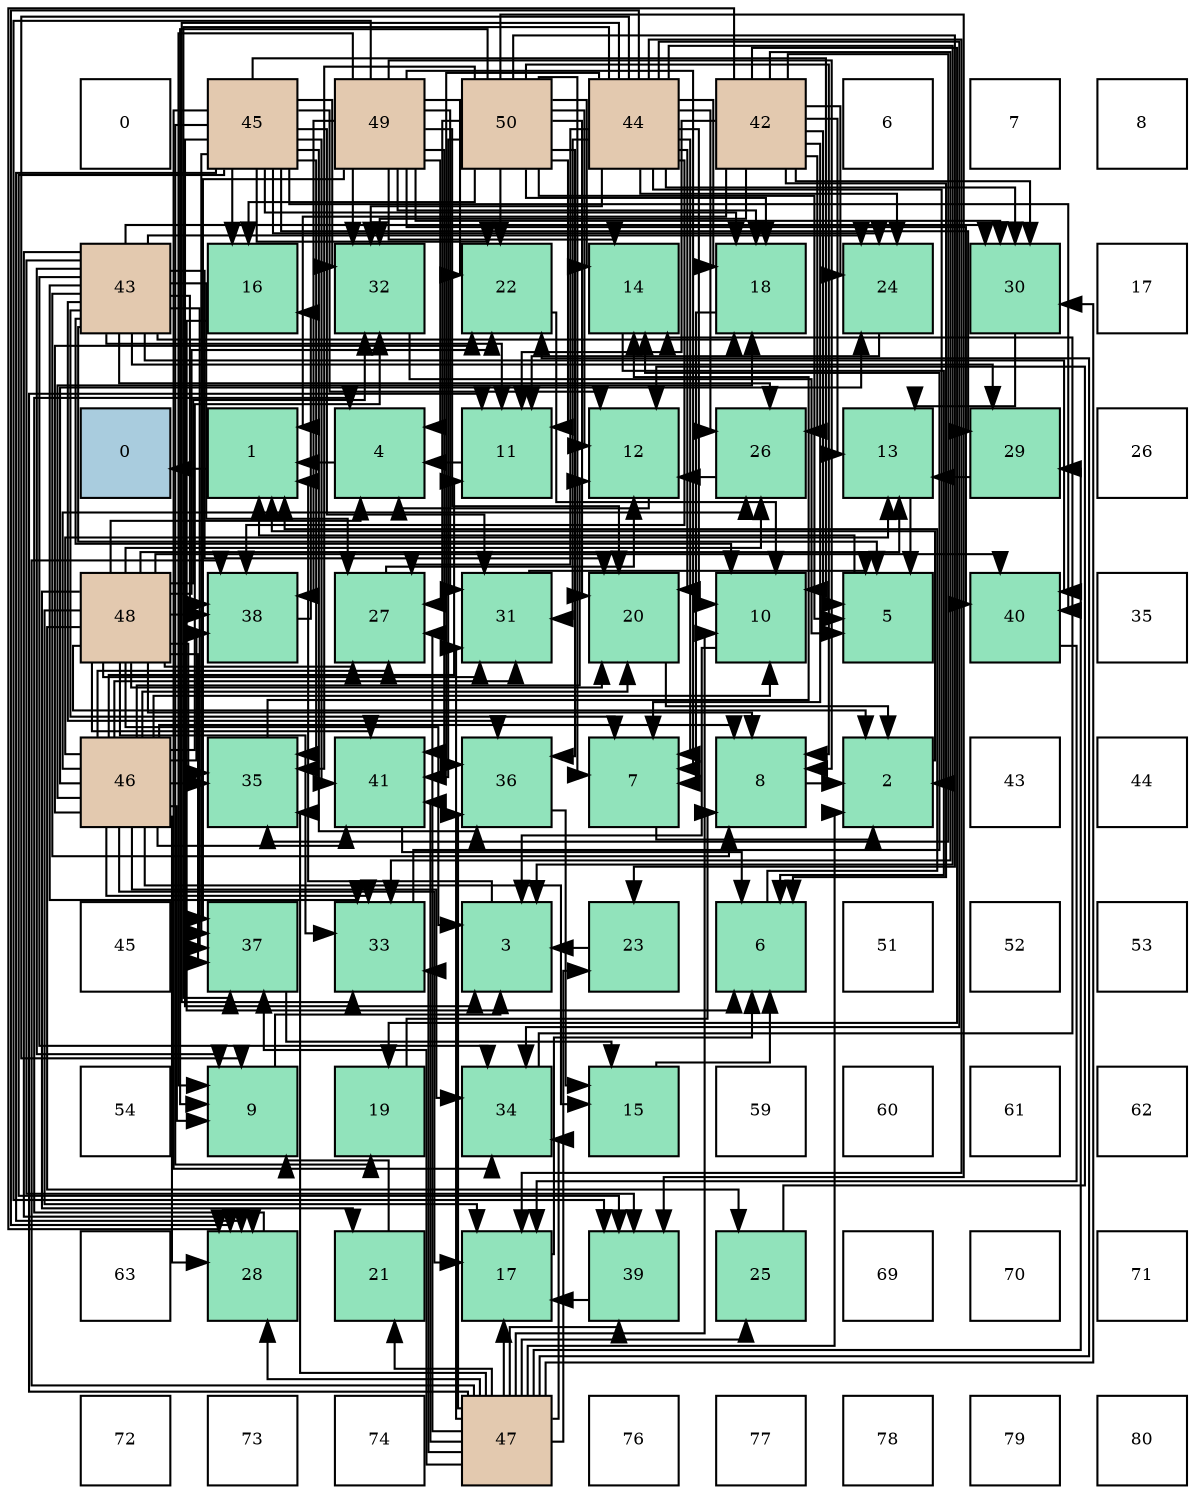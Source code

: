 digraph layout{
 rankdir=TB;
 splines=ortho;
 node [style=filled shape=square fixedsize=true width=0.6];
0[label="0", fontsize=8, fillcolor="#ffffff"];
1[label="45", fontsize=8, fillcolor="#e3c9af"];
2[label="49", fontsize=8, fillcolor="#e3c9af"];
3[label="50", fontsize=8, fillcolor="#e3c9af"];
4[label="44", fontsize=8, fillcolor="#e3c9af"];
5[label="42", fontsize=8, fillcolor="#e3c9af"];
6[label="6", fontsize=8, fillcolor="#ffffff"];
7[label="7", fontsize=8, fillcolor="#ffffff"];
8[label="8", fontsize=8, fillcolor="#ffffff"];
9[label="43", fontsize=8, fillcolor="#e3c9af"];
10[label="16", fontsize=8, fillcolor="#91e3bb"];
11[label="32", fontsize=8, fillcolor="#91e3bb"];
12[label="22", fontsize=8, fillcolor="#91e3bb"];
13[label="14", fontsize=8, fillcolor="#91e3bb"];
14[label="18", fontsize=8, fillcolor="#91e3bb"];
15[label="24", fontsize=8, fillcolor="#91e3bb"];
16[label="30", fontsize=8, fillcolor="#91e3bb"];
17[label="17", fontsize=8, fillcolor="#ffffff"];
18[label="0", fontsize=8, fillcolor="#a9ccde"];
19[label="1", fontsize=8, fillcolor="#91e3bb"];
20[label="4", fontsize=8, fillcolor="#91e3bb"];
21[label="11", fontsize=8, fillcolor="#91e3bb"];
22[label="12", fontsize=8, fillcolor="#91e3bb"];
23[label="26", fontsize=8, fillcolor="#91e3bb"];
24[label="13", fontsize=8, fillcolor="#91e3bb"];
25[label="29", fontsize=8, fillcolor="#91e3bb"];
26[label="26", fontsize=8, fillcolor="#ffffff"];
27[label="48", fontsize=8, fillcolor="#e3c9af"];
28[label="38", fontsize=8, fillcolor="#91e3bb"];
29[label="27", fontsize=8, fillcolor="#91e3bb"];
30[label="31", fontsize=8, fillcolor="#91e3bb"];
31[label="20", fontsize=8, fillcolor="#91e3bb"];
32[label="10", fontsize=8, fillcolor="#91e3bb"];
33[label="5", fontsize=8, fillcolor="#91e3bb"];
34[label="40", fontsize=8, fillcolor="#91e3bb"];
35[label="35", fontsize=8, fillcolor="#ffffff"];
36[label="46", fontsize=8, fillcolor="#e3c9af"];
37[label="35", fontsize=8, fillcolor="#91e3bb"];
38[label="41", fontsize=8, fillcolor="#91e3bb"];
39[label="36", fontsize=8, fillcolor="#91e3bb"];
40[label="7", fontsize=8, fillcolor="#91e3bb"];
41[label="8", fontsize=8, fillcolor="#91e3bb"];
42[label="2", fontsize=8, fillcolor="#91e3bb"];
43[label="43", fontsize=8, fillcolor="#ffffff"];
44[label="44", fontsize=8, fillcolor="#ffffff"];
45[label="45", fontsize=8, fillcolor="#ffffff"];
46[label="37", fontsize=8, fillcolor="#91e3bb"];
47[label="33", fontsize=8, fillcolor="#91e3bb"];
48[label="3", fontsize=8, fillcolor="#91e3bb"];
49[label="23", fontsize=8, fillcolor="#91e3bb"];
50[label="6", fontsize=8, fillcolor="#91e3bb"];
51[label="51", fontsize=8, fillcolor="#ffffff"];
52[label="52", fontsize=8, fillcolor="#ffffff"];
53[label="53", fontsize=8, fillcolor="#ffffff"];
54[label="54", fontsize=8, fillcolor="#ffffff"];
55[label="9", fontsize=8, fillcolor="#91e3bb"];
56[label="19", fontsize=8, fillcolor="#91e3bb"];
57[label="34", fontsize=8, fillcolor="#91e3bb"];
58[label="15", fontsize=8, fillcolor="#91e3bb"];
59[label="59", fontsize=8, fillcolor="#ffffff"];
60[label="60", fontsize=8, fillcolor="#ffffff"];
61[label="61", fontsize=8, fillcolor="#ffffff"];
62[label="62", fontsize=8, fillcolor="#ffffff"];
63[label="63", fontsize=8, fillcolor="#ffffff"];
64[label="28", fontsize=8, fillcolor="#91e3bb"];
65[label="21", fontsize=8, fillcolor="#91e3bb"];
66[label="17", fontsize=8, fillcolor="#91e3bb"];
67[label="39", fontsize=8, fillcolor="#91e3bb"];
68[label="25", fontsize=8, fillcolor="#91e3bb"];
69[label="69", fontsize=8, fillcolor="#ffffff"];
70[label="70", fontsize=8, fillcolor="#ffffff"];
71[label="71", fontsize=8, fillcolor="#ffffff"];
72[label="72", fontsize=8, fillcolor="#ffffff"];
73[label="73", fontsize=8, fillcolor="#ffffff"];
74[label="74", fontsize=8, fillcolor="#ffffff"];
75[label="47", fontsize=8, fillcolor="#e3c9af"];
76[label="76", fontsize=8, fillcolor="#ffffff"];
77[label="77", fontsize=8, fillcolor="#ffffff"];
78[label="78", fontsize=8, fillcolor="#ffffff"];
79[label="79", fontsize=8, fillcolor="#ffffff"];
80[label="80", fontsize=8, fillcolor="#ffffff"];
edge [constraint=false, style=vis];19 -> 18;
42 -> 19;
48 -> 19;
20 -> 19;
33 -> 19;
50 -> 19;
40 -> 42;
41 -> 42;
55 -> 48;
32 -> 48;
21 -> 20;
22 -> 20;
24 -> 33;
13 -> 50;
58 -> 50;
10 -> 50;
66 -> 50;
14 -> 40;
56 -> 41;
31 -> 42;
65 -> 55;
12 -> 32;
49 -> 48;
15 -> 21;
68 -> 22;
23 -> 22;
29 -> 22;
64 -> 20;
25 -> 24;
16 -> 24;
30 -> 33;
11 -> 33;
47 -> 13;
57 -> 13;
37 -> 13;
39 -> 58;
46 -> 58;
28 -> 10;
67 -> 66;
34 -> 66;
38 -> 50;
5 -> 19;
5 -> 33;
5 -> 50;
5 -> 40;
5 -> 21;
5 -> 24;
5 -> 56;
5 -> 15;
5 -> 23;
5 -> 64;
5 -> 16;
5 -> 11;
5 -> 47;
5 -> 37;
9 -> 33;
9 -> 40;
9 -> 41;
9 -> 55;
9 -> 32;
9 -> 21;
9 -> 14;
9 -> 31;
9 -> 15;
9 -> 23;
9 -> 29;
9 -> 64;
9 -> 25;
9 -> 16;
9 -> 47;
9 -> 57;
9 -> 39;
9 -> 46;
9 -> 28;
9 -> 67;
9 -> 34;
4 -> 42;
4 -> 48;
4 -> 40;
4 -> 55;
4 -> 32;
4 -> 66;
4 -> 14;
4 -> 31;
4 -> 15;
4 -> 23;
4 -> 29;
4 -> 64;
4 -> 16;
4 -> 30;
4 -> 11;
4 -> 47;
4 -> 57;
4 -> 39;
4 -> 46;
4 -> 28;
1 -> 48;
1 -> 32;
1 -> 22;
1 -> 10;
1 -> 14;
1 -> 56;
1 -> 12;
1 -> 15;
1 -> 64;
1 -> 25;
1 -> 30;
1 -> 11;
1 -> 57;
1 -> 37;
1 -> 39;
1 -> 46;
1 -> 67;
1 -> 34;
1 -> 38;
36 -> 41;
36 -> 55;
36 -> 32;
36 -> 21;
36 -> 22;
36 -> 24;
36 -> 58;
36 -> 66;
36 -> 14;
36 -> 31;
36 -> 12;
36 -> 15;
36 -> 23;
36 -> 29;
36 -> 64;
36 -> 30;
36 -> 11;
36 -> 47;
36 -> 57;
36 -> 37;
36 -> 28;
36 -> 38;
75 -> 42;
75 -> 32;
75 -> 21;
75 -> 66;
75 -> 65;
75 -> 12;
75 -> 49;
75 -> 68;
75 -> 29;
75 -> 64;
75 -> 25;
75 -> 16;
75 -> 30;
75 -> 47;
75 -> 57;
75 -> 37;
75 -> 39;
75 -> 46;
75 -> 28;
75 -> 67;
75 -> 38;
27 -> 42;
27 -> 48;
27 -> 20;
27 -> 41;
27 -> 24;
27 -> 66;
27 -> 31;
27 -> 65;
27 -> 12;
27 -> 68;
27 -> 23;
27 -> 29;
27 -> 30;
27 -> 11;
27 -> 47;
27 -> 37;
27 -> 46;
27 -> 28;
27 -> 34;
27 -> 38;
2 -> 20;
2 -> 40;
2 -> 41;
2 -> 55;
2 -> 13;
2 -> 14;
2 -> 31;
2 -> 12;
2 -> 16;
2 -> 30;
2 -> 11;
2 -> 46;
2 -> 28;
2 -> 67;
2 -> 34;
2 -> 38;
3 -> 33;
3 -> 40;
3 -> 41;
3 -> 55;
3 -> 21;
3 -> 22;
3 -> 13;
3 -> 10;
3 -> 14;
3 -> 31;
3 -> 12;
3 -> 49;
3 -> 29;
3 -> 37;
3 -> 39;
3 -> 67;
3 -> 38;
edge [constraint=true, style=invis];
0 -> 9 -> 18 -> 27 -> 36 -> 45 -> 54 -> 63 -> 72;
1 -> 10 -> 19 -> 28 -> 37 -> 46 -> 55 -> 64 -> 73;
2 -> 11 -> 20 -> 29 -> 38 -> 47 -> 56 -> 65 -> 74;
3 -> 12 -> 21 -> 30 -> 39 -> 48 -> 57 -> 66 -> 75;
4 -> 13 -> 22 -> 31 -> 40 -> 49 -> 58 -> 67 -> 76;
5 -> 14 -> 23 -> 32 -> 41 -> 50 -> 59 -> 68 -> 77;
6 -> 15 -> 24 -> 33 -> 42 -> 51 -> 60 -> 69 -> 78;
7 -> 16 -> 25 -> 34 -> 43 -> 52 -> 61 -> 70 -> 79;
8 -> 17 -> 26 -> 35 -> 44 -> 53 -> 62 -> 71 -> 80;
rank = same {0 -> 1 -> 2 -> 3 -> 4 -> 5 -> 6 -> 7 -> 8};
rank = same {9 -> 10 -> 11 -> 12 -> 13 -> 14 -> 15 -> 16 -> 17};
rank = same {18 -> 19 -> 20 -> 21 -> 22 -> 23 -> 24 -> 25 -> 26};
rank = same {27 -> 28 -> 29 -> 30 -> 31 -> 32 -> 33 -> 34 -> 35};
rank = same {36 -> 37 -> 38 -> 39 -> 40 -> 41 -> 42 -> 43 -> 44};
rank = same {45 -> 46 -> 47 -> 48 -> 49 -> 50 -> 51 -> 52 -> 53};
rank = same {54 -> 55 -> 56 -> 57 -> 58 -> 59 -> 60 -> 61 -> 62};
rank = same {63 -> 64 -> 65 -> 66 -> 67 -> 68 -> 69 -> 70 -> 71};
rank = same {72 -> 73 -> 74 -> 75 -> 76 -> 77 -> 78 -> 79 -> 80};
}